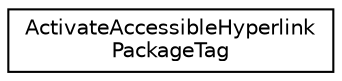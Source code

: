 digraph "类继承关系图"
{
 // LATEX_PDF_SIZE
  edge [fontname="Helvetica",fontsize="10",labelfontname="Helvetica",labelfontsize="10"];
  node [fontname="Helvetica",fontsize="10",shape=record];
  rankdir="LR";
  Node0 [label="ActivateAccessibleHyperlink\lPackageTag",height=0.2,width=0.4,color="black", fillcolor="white", style="filled",URL="$struct_activate_accessible_hyperlink_package_tag.html",tooltip=" "];
}
